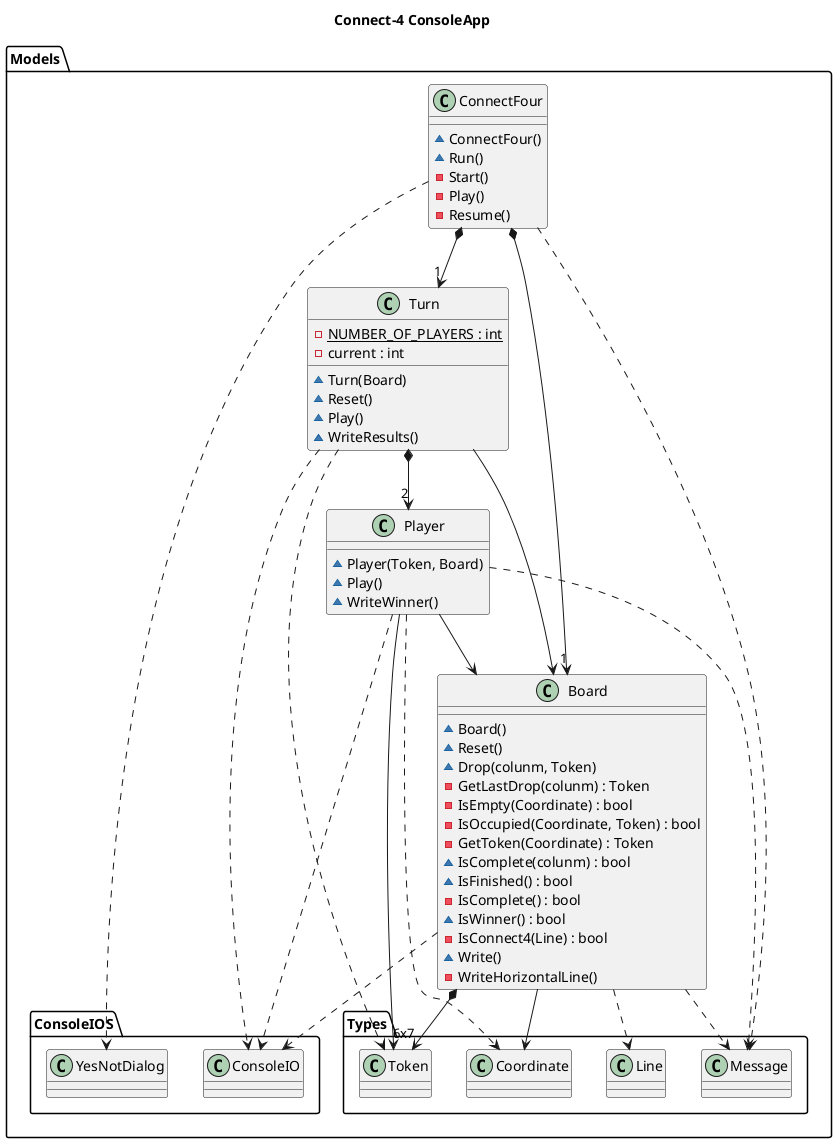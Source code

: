 @startuml ConnectFourConsoleApp
title Connect-4 ConsoleApp
namespace Models{
    class ConnectFour{
        ~ConnectFour()
        ~Run()
        -Start()
        -Play()
        -Resume()
    }
    ConnectFour *--> "1" Board
    ConnectFour *--> "1" Turn
    ConnectFour ..> Types.Message
    ConnectFour ..> ConsoleIOS.YesNotDialog

    class Board{
        ~Board()
        ~Reset()
        ~Drop(colunm, Token)
        -GetLastDrop(colunm) : Token
        -IsEmpty(Coordinate) : bool
        -IsOccupied(Coordinate, Token) : bool
        -GetToken(Coordinate) : Token
        ~IsComplete(colunm) : bool
        ~IsFinished() : bool
        -IsComplete() : bool
        ~IsWinner() : bool
        -IsConnect4(Line) : bool
        ~Write()
        -WriteHorizontalLine()
    }
    Board *--> "6x7" Types.Token
    Board --> Types.Coordinate
    Board ..> Types.Line
    Board ..> Types.Message
    Board ..> ConsoleIOS.ConsoleIO

    class Turn{
        -{static}NUMBER_OF_PLAYERS : int
        -current : int
        ~Turn(Board)
        ~Reset()
        ~Play()
        ~WriteResults()
    }
    Turn *--> "2" Player
    Turn --> Board
    Turn ..> Types.Token
    Turn ..> ConsoleIOS.ConsoleIO

    class Player{
        ~Player(Token, Board)
        ~Play()
        ~WriteWinner()
    }
    Player --> Types.Token
    Player --> Board
    Player ..> Types.Message
    Player ..> Types.Coordinate
    Player ..> ConsoleIOS.ConsoleIO
}
@enduml